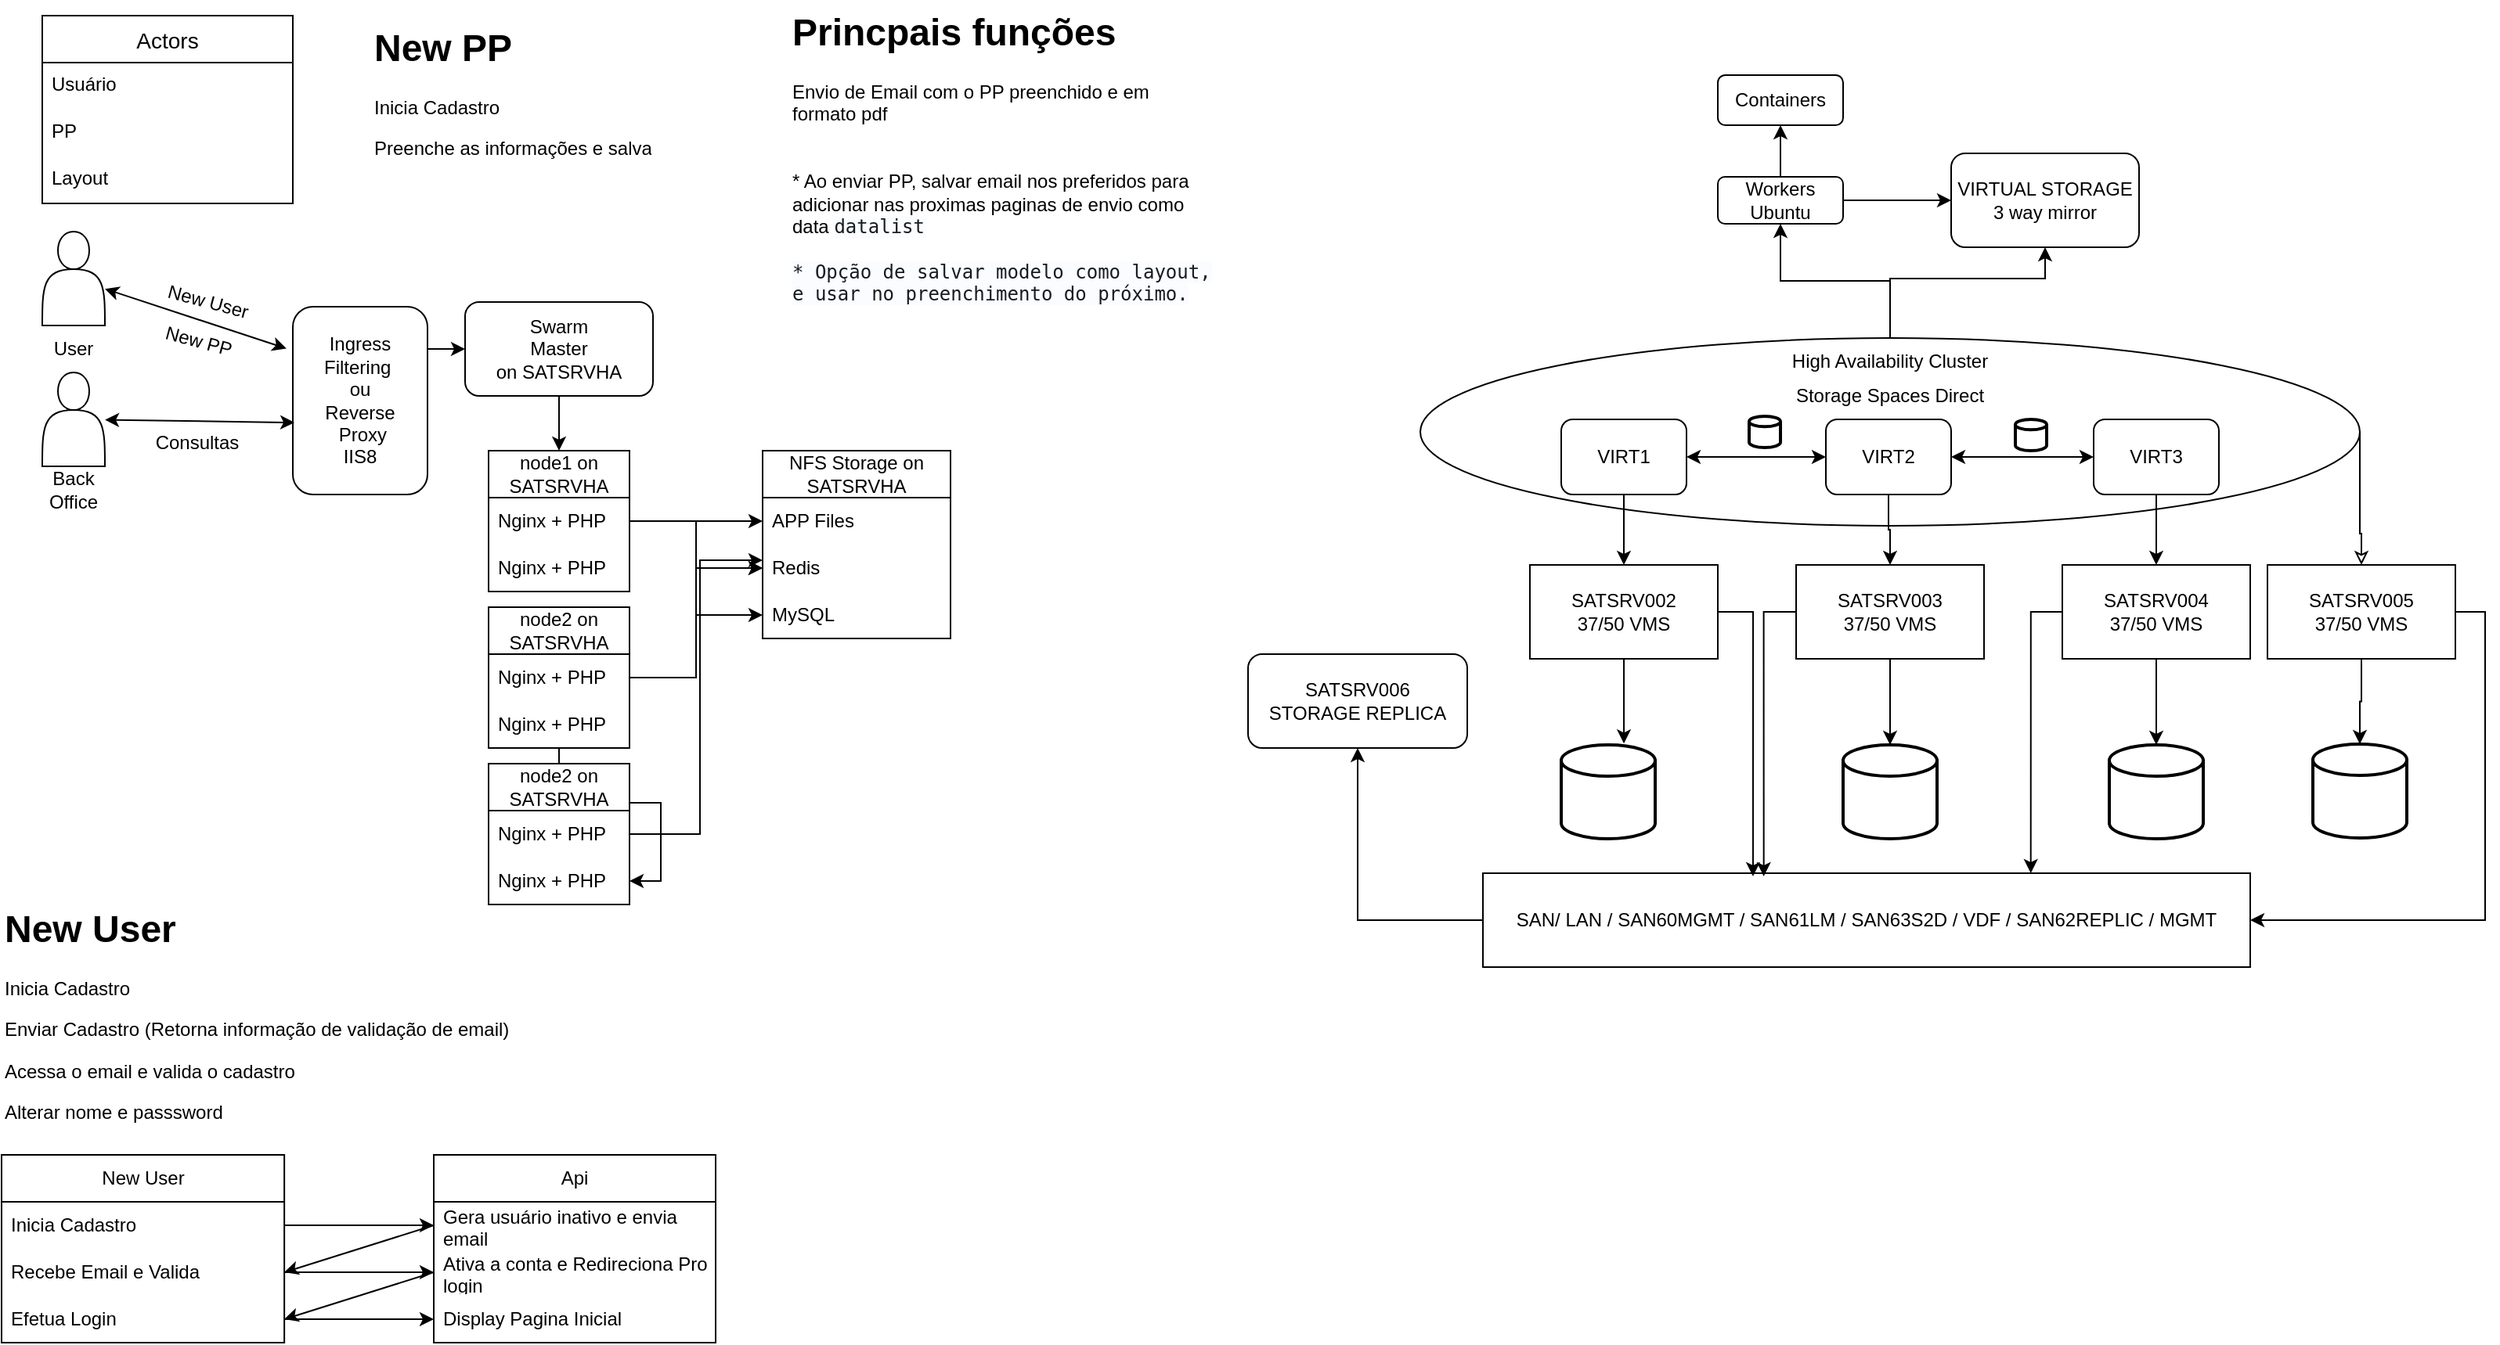 <mxfile version="26.0.10">
  <diagram name="Página-1" id="sRb1VMFzk7k9GQqIcpJP">
    <mxGraphModel dx="1434" dy="738" grid="1" gridSize="10" guides="1" tooltips="1" connect="1" arrows="1" fold="1" page="1" pageScale="1" pageWidth="827" pageHeight="1169" math="0" shadow="0">
      <root>
        <mxCell id="0" />
        <mxCell id="1" parent="0" />
        <mxCell id="ARVa0btEPRFmbiTW9nYL-86" value="" style="ellipse;whiteSpace=wrap;html=1;fillColor=none;" parent="1" vertex="1">
          <mxGeometry x="960" y="228" width="600" height="120" as="geometry" />
        </mxCell>
        <mxCell id="Wn1Gz2yx4NgpHpHnQSWB-1" value="&lt;div&gt;Ingress Filtering&amp;nbsp;&lt;/div&gt;&lt;div&gt;ou&lt;/div&gt;&lt;div&gt;Reverse&lt;/div&gt;&lt;div&gt;&lt;span style=&quot;background-color: transparent; color: light-dark(rgb(0, 0, 0), rgb(255, 255, 255));&quot;&gt;&amp;nbsp;Proxy&lt;/span&gt;&lt;/div&gt;&lt;div&gt;&lt;span style=&quot;background-color: transparent; color: light-dark(rgb(0, 0, 0), rgb(255, 255, 255));&quot;&gt;IIS8&lt;/span&gt;&lt;/div&gt;" style="rounded=1;whiteSpace=wrap;html=1;" parent="1" vertex="1">
          <mxGeometry x="240" y="208" width="86" height="120" as="geometry" />
        </mxCell>
        <mxCell id="Wn1Gz2yx4NgpHpHnQSWB-8" style="rounded=0;orthogonalLoop=1;jettySize=auto;html=1;entryX=-0.047;entryY=0.223;entryDx=0;entryDy=0;entryPerimeter=0;startArrow=classic;startFill=1;" parent="1" source="Wn1Gz2yx4NgpHpHnQSWB-6" target="Wn1Gz2yx4NgpHpHnQSWB-1" edge="1">
          <mxGeometry relative="1" as="geometry" />
        </mxCell>
        <mxCell id="Wn1Gz2yx4NgpHpHnQSWB-10" value="New User" style="text;html=1;align=center;verticalAlign=middle;whiteSpace=wrap;rounded=0;rotation=15;" parent="1" vertex="1">
          <mxGeometry x="151.29" y="195" width="70" height="20" as="geometry" />
        </mxCell>
        <mxCell id="ARVa0btEPRFmbiTW9nYL-18" style="edgeStyle=orthogonalEdgeStyle;rounded=0;orthogonalLoop=1;jettySize=auto;html=1;entryX=0.5;entryY=0;entryDx=0;entryDy=0;" parent="1" source="Wn1Gz2yx4NgpHpHnQSWB-64" target="ARVa0btEPRFmbiTW9nYL-1" edge="1">
          <mxGeometry relative="1" as="geometry" />
        </mxCell>
        <mxCell id="Wn1Gz2yx4NgpHpHnQSWB-64" value="Swarm&lt;div&gt;Master&lt;/div&gt;&lt;div&gt;on SATSRVHA&lt;/div&gt;" style="rounded=1;whiteSpace=wrap;html=1;" parent="1" vertex="1">
          <mxGeometry x="350" y="205" width="120" height="60" as="geometry" />
        </mxCell>
        <mxCell id="Wn1Gz2yx4NgpHpHnQSWB-68" style="edgeStyle=orthogonalEdgeStyle;rounded=0;orthogonalLoop=1;jettySize=auto;html=1;entryX=1;entryY=0.225;entryDx=0;entryDy=0;entryPerimeter=0;startArrow=classic;startFill=1;endArrow=none;endFill=0;" parent="1" source="Wn1Gz2yx4NgpHpHnQSWB-64" target="Wn1Gz2yx4NgpHpHnQSWB-1" edge="1">
          <mxGeometry relative="1" as="geometry" />
        </mxCell>
        <mxCell id="upmeUNGwV4wzVVxZJevL-4" value="Actors" style="swimlane;fontStyle=0;childLayout=stackLayout;horizontal=1;startSize=30;horizontalStack=0;resizeParent=1;resizeParentMax=0;resizeLast=0;collapsible=1;marginBottom=0;align=center;fontSize=14;swimlaneLine=1;resizable=1;container=1;" parent="1" vertex="1">
          <mxGeometry x="80" y="22" width="160" height="120" as="geometry" />
        </mxCell>
        <mxCell id="upmeUNGwV4wzVVxZJevL-5" value="Usuário" style="text;strokeColor=none;fillColor=none;spacingLeft=4;spacingRight=4;overflow=hidden;rotatable=0;points=[[0,0.5],[1,0.5]];portConstraint=eastwest;fontSize=12;whiteSpace=wrap;html=1;" parent="upmeUNGwV4wzVVxZJevL-4" vertex="1">
          <mxGeometry y="30" width="160" height="30" as="geometry" />
        </mxCell>
        <mxCell id="upmeUNGwV4wzVVxZJevL-6" value="PP" style="text;strokeColor=none;fillColor=none;spacingLeft=4;spacingRight=4;overflow=hidden;rotatable=0;points=[[0,0.5],[1,0.5]];portConstraint=eastwest;fontSize=12;whiteSpace=wrap;html=1;" parent="upmeUNGwV4wzVVxZJevL-4" vertex="1">
          <mxGeometry y="60" width="160" height="30" as="geometry" />
        </mxCell>
        <mxCell id="upmeUNGwV4wzVVxZJevL-7" value="Layout" style="text;strokeColor=none;fillColor=none;spacingLeft=4;spacingRight=4;overflow=hidden;rotatable=0;points=[[0,0.5],[1,0.5]];portConstraint=eastwest;fontSize=12;whiteSpace=wrap;html=1;" parent="upmeUNGwV4wzVVxZJevL-4" vertex="1">
          <mxGeometry y="90" width="160" height="30" as="geometry" />
        </mxCell>
        <mxCell id="upmeUNGwV4wzVVxZJevL-9" style="rounded=0;orthogonalLoop=1;jettySize=auto;html=1;entryX=0.012;entryY=0.617;entryDx=0;entryDy=0;entryPerimeter=0;startArrow=classic;startFill=1;" parent="1" source="upmeUNGwV4wzVVxZJevL-1" target="Wn1Gz2yx4NgpHpHnQSWB-1" edge="1">
          <mxGeometry relative="1" as="geometry" />
        </mxCell>
        <mxCell id="upmeUNGwV4wzVVxZJevL-10" value="Consultas" style="text;html=1;align=center;verticalAlign=middle;whiteSpace=wrap;rounded=0;rotation=0;" parent="1" vertex="1">
          <mxGeometry x="133.22" y="283.44" width="92.42" height="23.12" as="geometry" />
        </mxCell>
        <mxCell id="upmeUNGwV4wzVVxZJevL-23" value="" style="group" parent="1" vertex="1" connectable="0">
          <mxGeometry x="70" y="250" width="60" height="90" as="geometry" />
        </mxCell>
        <mxCell id="upmeUNGwV4wzVVxZJevL-1" value="" style="shape=actor;whiteSpace=wrap;html=1;movable=1;resizable=1;rotatable=1;deletable=1;editable=1;locked=0;connectable=1;" parent="upmeUNGwV4wzVVxZJevL-23" vertex="1">
          <mxGeometry x="10" width="40" height="60" as="geometry" />
        </mxCell>
        <mxCell id="upmeUNGwV4wzVVxZJevL-2" value="Back Office" style="text;html=1;align=center;verticalAlign=middle;whiteSpace=wrap;rounded=0;movable=1;resizable=1;rotatable=1;deletable=1;editable=1;locked=0;connectable=1;" parent="upmeUNGwV4wzVVxZJevL-23" vertex="1">
          <mxGeometry y="60" width="60" height="30" as="geometry" />
        </mxCell>
        <mxCell id="upmeUNGwV4wzVVxZJevL-24" value="" style="group" parent="1" vertex="1" connectable="0">
          <mxGeometry x="70" y="160" width="60" height="90" as="geometry" />
        </mxCell>
        <mxCell id="Wn1Gz2yx4NgpHpHnQSWB-6" value="" style="shape=actor;whiteSpace=wrap;html=1;" parent="upmeUNGwV4wzVVxZJevL-24" vertex="1">
          <mxGeometry x="10" width="40" height="60" as="geometry" />
        </mxCell>
        <mxCell id="Wn1Gz2yx4NgpHpHnQSWB-7" value="User" style="text;html=1;align=center;verticalAlign=middle;whiteSpace=wrap;rounded=0;" parent="upmeUNGwV4wzVVxZJevL-24" vertex="1">
          <mxGeometry y="60" width="60" height="30" as="geometry" />
        </mxCell>
        <mxCell id="upmeUNGwV4wzVVxZJevL-35" value="New PP" style="text;html=1;align=center;verticalAlign=middle;whiteSpace=wrap;rounded=0;rotation=15;" parent="1" vertex="1">
          <mxGeometry x="137.58" y="220" width="83.71" height="20" as="geometry" />
        </mxCell>
        <mxCell id="CH-ot6qZyjlO4fEg6qcQ-2" value="&lt;h1 style=&quot;margin-top: 0px;&quot;&gt;New User&lt;/h1&gt;&lt;p&gt;Inicia Cadastro&lt;/p&gt;&lt;p&gt;Enviar Cadastro (Retorna informação de validação de email)&lt;/p&gt;&lt;p&gt;Acessa o email e valida o cadastro&lt;/p&gt;&lt;p&gt;Alterar nome e passsword&lt;/p&gt;" style="text;html=1;whiteSpace=wrap;overflow=hidden;rounded=0;" parent="1" vertex="1">
          <mxGeometry x="54" y="585" width="340" height="155" as="geometry" />
        </mxCell>
        <mxCell id="CH-ot6qZyjlO4fEg6qcQ-4" value="&lt;h1 style=&quot;margin-top: 0px;&quot;&gt;Princpais funções&lt;/h1&gt;&lt;div&gt;Envio de Email com o PP preenchido e em formato pdf&amp;nbsp;&lt;/div&gt;&lt;div&gt;&lt;br&gt;&lt;/div&gt;&lt;div&gt;&lt;br&gt;&lt;/div&gt;&lt;div&gt;* Ao enviar PP, salvar email nos preferidos para adicionar nas proximas paginas de envio como data&amp;nbsp;&lt;span style=&quot;background-color: rgb(250, 252, 255); color: rgb(23, 28, 31); font-family: monospace; white-space-collapse: preserve;&quot;&gt;datalist&lt;/span&gt;&lt;/div&gt;&lt;div&gt;&lt;span style=&quot;background-color: rgb(250, 252, 255); color: rgb(23, 28, 31); font-family: monospace; white-space-collapse: preserve;&quot;&gt;&lt;br&gt;&lt;/span&gt;&lt;/div&gt;&lt;div&gt;&lt;span style=&quot;background-color: rgb(250, 252, 255); color: rgb(23, 28, 31); font-family: monospace; white-space-collapse: preserve;&quot;&gt;* Opção de salvar modelo como layout, e usar no preenchimento do próximo.&lt;/span&gt;&lt;/div&gt;" style="text;html=1;whiteSpace=wrap;overflow=hidden;rounded=0;" parent="1" vertex="1">
          <mxGeometry x="557" y="12" width="270" height="208" as="geometry" />
        </mxCell>
        <mxCell id="ARVa0btEPRFmbiTW9nYL-1" value="node1 on SATSRVHA" style="swimlane;fontStyle=0;childLayout=stackLayout;horizontal=1;startSize=30;horizontalStack=0;resizeParent=1;resizeParentMax=0;resizeLast=0;collapsible=1;marginBottom=0;whiteSpace=wrap;html=1;" parent="1" vertex="1">
          <mxGeometry x="365" y="300" width="90" height="90" as="geometry" />
        </mxCell>
        <mxCell id="ARVa0btEPRFmbiTW9nYL-2" value="Nginx + PHP" style="text;strokeColor=none;fillColor=none;align=left;verticalAlign=middle;spacingLeft=4;spacingRight=4;overflow=hidden;points=[[0,0.5],[1,0.5]];portConstraint=eastwest;rotatable=0;whiteSpace=wrap;html=1;" parent="ARVa0btEPRFmbiTW9nYL-1" vertex="1">
          <mxGeometry y="30" width="90" height="30" as="geometry" />
        </mxCell>
        <mxCell id="ARVa0btEPRFmbiTW9nYL-57" value="Nginx + PHP" style="text;strokeColor=none;fillColor=none;align=left;verticalAlign=middle;spacingLeft=4;spacingRight=4;overflow=hidden;points=[[0,0.5],[1,0.5]];portConstraint=eastwest;rotatable=0;whiteSpace=wrap;html=1;" parent="ARVa0btEPRFmbiTW9nYL-1" vertex="1">
          <mxGeometry y="60" width="90" height="30" as="geometry" />
        </mxCell>
        <mxCell id="ARVa0btEPRFmbiTW9nYL-10" value="NFS Storage on&lt;div&gt;SATSRVHA&lt;/div&gt;" style="swimlane;fontStyle=0;childLayout=stackLayout;horizontal=1;startSize=30;horizontalStack=0;resizeParent=1;resizeParentMax=0;resizeLast=0;collapsible=1;marginBottom=0;whiteSpace=wrap;html=1;" parent="1" vertex="1">
          <mxGeometry x="540" y="300" width="120" height="120" as="geometry" />
        </mxCell>
        <mxCell id="ARVa0btEPRFmbiTW9nYL-12" value="APP Files" style="text;strokeColor=none;fillColor=none;align=left;verticalAlign=middle;spacingLeft=4;spacingRight=4;overflow=hidden;points=[[0,0.5],[1,0.5]];portConstraint=eastwest;rotatable=0;whiteSpace=wrap;html=1;" parent="ARVa0btEPRFmbiTW9nYL-10" vertex="1">
          <mxGeometry y="30" width="120" height="30" as="geometry" />
        </mxCell>
        <mxCell id="ARVa0btEPRFmbiTW9nYL-13" value="Redis" style="text;strokeColor=none;fillColor=none;align=left;verticalAlign=middle;spacingLeft=4;spacingRight=4;overflow=hidden;points=[[0,0.5],[1,0.5]];portConstraint=eastwest;rotatable=0;whiteSpace=wrap;html=1;" parent="ARVa0btEPRFmbiTW9nYL-10" vertex="1">
          <mxGeometry y="60" width="120" height="30" as="geometry" />
        </mxCell>
        <mxCell id="ARVa0btEPRFmbiTW9nYL-44" value="MySQL" style="text;strokeColor=none;fillColor=none;align=left;verticalAlign=middle;spacingLeft=4;spacingRight=4;overflow=hidden;points=[[0,0.5],[1,0.5]];portConstraint=eastwest;rotatable=0;whiteSpace=wrap;html=1;" parent="ARVa0btEPRFmbiTW9nYL-10" vertex="1">
          <mxGeometry y="90" width="120" height="30" as="geometry" />
        </mxCell>
        <mxCell id="ARVa0btEPRFmbiTW9nYL-14" style="edgeStyle=orthogonalEdgeStyle;rounded=0;orthogonalLoop=1;jettySize=auto;html=1;exitX=1;exitY=0.5;exitDx=0;exitDy=0;entryX=0;entryY=0.5;entryDx=0;entryDy=0;startArrow=none;startFill=0;" parent="1" source="ARVa0btEPRFmbiTW9nYL-2" target="ARVa0btEPRFmbiTW9nYL-12" edge="1">
          <mxGeometry relative="1" as="geometry" />
        </mxCell>
        <mxCell id="ARVa0btEPRFmbiTW9nYL-45" style="edgeStyle=orthogonalEdgeStyle;rounded=0;orthogonalLoop=1;jettySize=auto;html=1;entryX=0;entryY=0.5;entryDx=0;entryDy=0;" parent="1" source="ARVa0btEPRFmbiTW9nYL-2" target="ARVa0btEPRFmbiTW9nYL-13" edge="1">
          <mxGeometry relative="1" as="geometry" />
        </mxCell>
        <mxCell id="ARVa0btEPRFmbiTW9nYL-46" style="edgeStyle=orthogonalEdgeStyle;rounded=0;orthogonalLoop=1;jettySize=auto;html=1;exitX=1;exitY=0.5;exitDx=0;exitDy=0;entryX=0;entryY=0.5;entryDx=0;entryDy=0;startArrow=none;startFill=0;" parent="1" source="ARVa0btEPRFmbiTW9nYL-2" target="ARVa0btEPRFmbiTW9nYL-44" edge="1">
          <mxGeometry relative="1" as="geometry" />
        </mxCell>
        <mxCell id="ARVa0btEPRFmbiTW9nYL-63" value="" style="edgeStyle=orthogonalEdgeStyle;rounded=0;orthogonalLoop=1;jettySize=auto;html=1;" parent="1" source="ARVa0btEPRFmbiTW9nYL-47" target="ARVa0btEPRFmbiTW9nYL-61" edge="1">
          <mxGeometry relative="1" as="geometry" />
        </mxCell>
        <mxCell id="ARVa0btEPRFmbiTW9nYL-47" value="node2 on SATSRVHA" style="swimlane;fontStyle=0;childLayout=stackLayout;horizontal=1;startSize=30;horizontalStack=0;resizeParent=1;resizeParentMax=0;resizeLast=0;collapsible=1;marginBottom=0;whiteSpace=wrap;html=1;" parent="1" vertex="1">
          <mxGeometry x="365" y="400" width="90" height="90" as="geometry" />
        </mxCell>
        <mxCell id="ARVa0btEPRFmbiTW9nYL-48" value="Nginx + PHP" style="text;strokeColor=none;fillColor=none;align=left;verticalAlign=middle;spacingLeft=4;spacingRight=4;overflow=hidden;points=[[0,0.5],[1,0.5]];portConstraint=eastwest;rotatable=0;whiteSpace=wrap;html=1;" parent="ARVa0btEPRFmbiTW9nYL-47" vertex="1">
          <mxGeometry y="30" width="90" height="30" as="geometry" />
        </mxCell>
        <mxCell id="ARVa0btEPRFmbiTW9nYL-51" value="Nginx + PHP" style="text;strokeColor=none;fillColor=none;align=left;verticalAlign=middle;spacingLeft=4;spacingRight=4;overflow=hidden;points=[[0,0.5],[1,0.5]];portConstraint=eastwest;rotatable=0;whiteSpace=wrap;html=1;" parent="ARVa0btEPRFmbiTW9nYL-47" vertex="1">
          <mxGeometry y="60" width="90" height="30" as="geometry" />
        </mxCell>
        <mxCell id="ARVa0btEPRFmbiTW9nYL-58" style="edgeStyle=orthogonalEdgeStyle;rounded=0;orthogonalLoop=1;jettySize=auto;html=1;entryX=0;entryY=0.5;entryDx=0;entryDy=0;" parent="1" source="ARVa0btEPRFmbiTW9nYL-48" target="ARVa0btEPRFmbiTW9nYL-13" edge="1">
          <mxGeometry relative="1" as="geometry" />
        </mxCell>
        <mxCell id="ARVa0btEPRFmbiTW9nYL-59" value="node2 on SATSRVHA" style="swimlane;fontStyle=0;childLayout=stackLayout;horizontal=1;startSize=30;horizontalStack=0;resizeParent=1;resizeParentMax=0;resizeLast=0;collapsible=1;marginBottom=0;whiteSpace=wrap;html=1;" parent="1" vertex="1">
          <mxGeometry x="365" y="500" width="90" height="90" as="geometry" />
        </mxCell>
        <mxCell id="ARVa0btEPRFmbiTW9nYL-60" value="Nginx + PHP" style="text;strokeColor=none;fillColor=none;align=left;verticalAlign=middle;spacingLeft=4;spacingRight=4;overflow=hidden;points=[[0,0.5],[1,0.5]];portConstraint=eastwest;rotatable=0;whiteSpace=wrap;html=1;" parent="ARVa0btEPRFmbiTW9nYL-59" vertex="1">
          <mxGeometry y="30" width="90" height="30" as="geometry" />
        </mxCell>
        <mxCell id="ARVa0btEPRFmbiTW9nYL-61" value="Nginx + PHP" style="text;strokeColor=none;fillColor=none;align=left;verticalAlign=middle;spacingLeft=4;spacingRight=4;overflow=hidden;points=[[0,0.5],[1,0.5]];portConstraint=eastwest;rotatable=0;whiteSpace=wrap;html=1;" parent="ARVa0btEPRFmbiTW9nYL-59" vertex="1">
          <mxGeometry y="60" width="90" height="30" as="geometry" />
        </mxCell>
        <mxCell id="ARVa0btEPRFmbiTW9nYL-62" style="edgeStyle=orthogonalEdgeStyle;rounded=0;orthogonalLoop=1;jettySize=auto;html=1;" parent="1" source="ARVa0btEPRFmbiTW9nYL-60" edge="1">
          <mxGeometry relative="1" as="geometry">
            <mxPoint x="540" y="370" as="targetPoint" />
            <Array as="points">
              <mxPoint x="500" y="545" />
              <mxPoint x="500" y="370" />
            </Array>
          </mxGeometry>
        </mxCell>
        <mxCell id="ARVa0btEPRFmbiTW9nYL-64" value="SATSRV002&lt;div&gt;37/50 VMS&lt;/div&gt;" style="rounded=0;whiteSpace=wrap;html=1;" parent="1" vertex="1">
          <mxGeometry x="1030" y="373" width="120" height="60" as="geometry" />
        </mxCell>
        <mxCell id="ARVa0btEPRFmbiTW9nYL-65" value="SATSRV003&lt;div&gt;37/50 VMS&lt;/div&gt;" style="rounded=0;whiteSpace=wrap;html=1;" parent="1" vertex="1">
          <mxGeometry x="1200" y="373" width="120" height="60" as="geometry" />
        </mxCell>
        <mxCell id="ARVa0btEPRFmbiTW9nYL-66" value="SATSRV004&lt;div&gt;37/50 VMS&lt;/div&gt;" style="rounded=0;whiteSpace=wrap;html=1;" parent="1" vertex="1">
          <mxGeometry x="1370" y="373" width="120" height="60" as="geometry" />
        </mxCell>
        <mxCell id="ARVa0btEPRFmbiTW9nYL-71" style="edgeStyle=orthogonalEdgeStyle;rounded=0;orthogonalLoop=1;jettySize=auto;html=1;entryX=0.5;entryY=0;entryDx=0;entryDy=0;" parent="1" source="ARVa0btEPRFmbiTW9nYL-68" target="ARVa0btEPRFmbiTW9nYL-64" edge="1">
          <mxGeometry relative="1" as="geometry" />
        </mxCell>
        <mxCell id="ARVa0btEPRFmbiTW9nYL-68" value="VIRT1" style="rounded=1;whiteSpace=wrap;html=1;" parent="1" vertex="1">
          <mxGeometry x="1050" y="280" width="80" height="48" as="geometry" />
        </mxCell>
        <mxCell id="ARVa0btEPRFmbiTW9nYL-80" style="edgeStyle=orthogonalEdgeStyle;rounded=0;orthogonalLoop=1;jettySize=auto;html=1;entryX=0;entryY=0.5;entryDx=0;entryDy=0;startArrow=classic;startFill=1;" parent="1" source="ARVa0btEPRFmbiTW9nYL-69" target="ARVa0btEPRFmbiTW9nYL-70" edge="1">
          <mxGeometry relative="1" as="geometry" />
        </mxCell>
        <mxCell id="ARVa0btEPRFmbiTW9nYL-81" style="edgeStyle=orthogonalEdgeStyle;rounded=0;orthogonalLoop=1;jettySize=auto;html=1;entryX=1;entryY=0.5;entryDx=0;entryDy=0;startArrow=classic;startFill=1;" parent="1" source="ARVa0btEPRFmbiTW9nYL-69" target="ARVa0btEPRFmbiTW9nYL-68" edge="1">
          <mxGeometry relative="1" as="geometry" />
        </mxCell>
        <mxCell id="ARVa0btEPRFmbiTW9nYL-82" style="edgeStyle=orthogonalEdgeStyle;rounded=0;orthogonalLoop=1;jettySize=auto;html=1;entryX=0.5;entryY=0;entryDx=0;entryDy=0;" parent="1" source="ARVa0btEPRFmbiTW9nYL-69" target="ARVa0btEPRFmbiTW9nYL-65" edge="1">
          <mxGeometry relative="1" as="geometry" />
        </mxCell>
        <mxCell id="ARVa0btEPRFmbiTW9nYL-69" value="VIRT2" style="rounded=1;whiteSpace=wrap;html=1;" parent="1" vertex="1">
          <mxGeometry x="1219" y="280" width="80" height="48" as="geometry" />
        </mxCell>
        <mxCell id="ARVa0btEPRFmbiTW9nYL-73" style="edgeStyle=orthogonalEdgeStyle;rounded=0;orthogonalLoop=1;jettySize=auto;html=1;" parent="1" source="ARVa0btEPRFmbiTW9nYL-70" target="ARVa0btEPRFmbiTW9nYL-66" edge="1">
          <mxGeometry relative="1" as="geometry" />
        </mxCell>
        <mxCell id="ARVa0btEPRFmbiTW9nYL-70" value="VIRT3" style="rounded=1;whiteSpace=wrap;html=1;" parent="1" vertex="1">
          <mxGeometry x="1390" y="280" width="80" height="48" as="geometry" />
        </mxCell>
        <mxCell id="ARVa0btEPRFmbiTW9nYL-74" value="" style="strokeWidth=2;html=1;shape=mxgraph.flowchart.database;whiteSpace=wrap;" parent="1" vertex="1">
          <mxGeometry x="1050" y="488" width="60" height="60" as="geometry" />
        </mxCell>
        <mxCell id="ARVa0btEPRFmbiTW9nYL-75" value="" style="strokeWidth=2;html=1;shape=mxgraph.flowchart.database;whiteSpace=wrap;" parent="1" vertex="1">
          <mxGeometry x="1230" y="488" width="60" height="60" as="geometry" />
        </mxCell>
        <mxCell id="ARVa0btEPRFmbiTW9nYL-76" value="" style="strokeWidth=2;html=1;shape=mxgraph.flowchart.database;whiteSpace=wrap;" parent="1" vertex="1">
          <mxGeometry x="1400" y="488" width="60" height="60" as="geometry" />
        </mxCell>
        <mxCell id="ARVa0btEPRFmbiTW9nYL-77" style="edgeStyle=orthogonalEdgeStyle;rounded=0;orthogonalLoop=1;jettySize=auto;html=1;entryX=0.667;entryY=-0.014;entryDx=0;entryDy=0;entryPerimeter=0;" parent="1" source="ARVa0btEPRFmbiTW9nYL-64" target="ARVa0btEPRFmbiTW9nYL-74" edge="1">
          <mxGeometry relative="1" as="geometry" />
        </mxCell>
        <mxCell id="ARVa0btEPRFmbiTW9nYL-78" style="edgeStyle=orthogonalEdgeStyle;rounded=0;orthogonalLoop=1;jettySize=auto;html=1;entryX=0.5;entryY=0;entryDx=0;entryDy=0;entryPerimeter=0;" parent="1" source="ARVa0btEPRFmbiTW9nYL-65" target="ARVa0btEPRFmbiTW9nYL-75" edge="1">
          <mxGeometry relative="1" as="geometry" />
        </mxCell>
        <mxCell id="ARVa0btEPRFmbiTW9nYL-79" style="edgeStyle=orthogonalEdgeStyle;rounded=0;orthogonalLoop=1;jettySize=auto;html=1;entryX=0.5;entryY=0;entryDx=0;entryDy=0;entryPerimeter=0;" parent="1" source="ARVa0btEPRFmbiTW9nYL-66" target="ARVa0btEPRFmbiTW9nYL-76" edge="1">
          <mxGeometry relative="1" as="geometry" />
        </mxCell>
        <mxCell id="ARVa0btEPRFmbiTW9nYL-83" value="" style="strokeWidth=2;html=1;shape=mxgraph.flowchart.database;whiteSpace=wrap;" parent="1" vertex="1">
          <mxGeometry x="1170" y="278" width="20" height="20" as="geometry" />
        </mxCell>
        <mxCell id="ARVa0btEPRFmbiTW9nYL-85" value="" style="strokeWidth=2;html=1;shape=mxgraph.flowchart.database;whiteSpace=wrap;" parent="1" vertex="1">
          <mxGeometry x="1340" y="280" width="20" height="20" as="geometry" />
        </mxCell>
        <mxCell id="ARVa0btEPRFmbiTW9nYL-87" value="VIRTUAL STORAGE&lt;div&gt;3 way mirror&lt;/div&gt;" style="rounded=1;whiteSpace=wrap;html=1;" parent="1" vertex="1">
          <mxGeometry x="1299" y="110" width="120" height="60" as="geometry" />
        </mxCell>
        <mxCell id="ARVa0btEPRFmbiTW9nYL-89" value="Storage Spaces Direct" style="text;html=1;align=center;verticalAlign=middle;whiteSpace=wrap;rounded=0;" parent="1" vertex="1">
          <mxGeometry x="1190" y="250" width="140" height="30" as="geometry" />
        </mxCell>
        <mxCell id="ARVa0btEPRFmbiTW9nYL-103" style="edgeStyle=orthogonalEdgeStyle;rounded=0;orthogonalLoop=1;jettySize=auto;html=1;entryX=0.5;entryY=1;entryDx=0;entryDy=0;" parent="1" source="ARVa0btEPRFmbiTW9nYL-90" target="ARVa0btEPRFmbiTW9nYL-102" edge="1">
          <mxGeometry relative="1" as="geometry" />
        </mxCell>
        <mxCell id="ARVa0btEPRFmbiTW9nYL-90" value="SAN/ LAN / SAN60MGMT / SAN61LM / SAN63S2D / VDF / SAN62REPLIC / MGMT" style="rounded=0;whiteSpace=wrap;html=1;" parent="1" vertex="1">
          <mxGeometry x="1000" y="570" width="490" height="60" as="geometry" />
        </mxCell>
        <mxCell id="ARVa0btEPRFmbiTW9nYL-93" style="edgeStyle=orthogonalEdgeStyle;rounded=0;orthogonalLoop=1;jettySize=auto;html=1;exitX=0;exitY=0.5;exitDx=0;exitDy=0;entryX=0.714;entryY=0;entryDx=0;entryDy=0;entryPerimeter=0;" parent="1" source="ARVa0btEPRFmbiTW9nYL-66" target="ARVa0btEPRFmbiTW9nYL-90" edge="1">
          <mxGeometry relative="1" as="geometry" />
        </mxCell>
        <mxCell id="ARVa0btEPRFmbiTW9nYL-99" style="edgeStyle=orthogonalEdgeStyle;rounded=0;orthogonalLoop=1;jettySize=auto;html=1;exitX=0.5;exitY=0;exitDx=0;exitDy=0;entryX=0.5;entryY=1;entryDx=0;entryDy=0;" parent="1" source="ARVa0btEPRFmbiTW9nYL-94" target="ARVa0btEPRFmbiTW9nYL-95" edge="1">
          <mxGeometry relative="1" as="geometry" />
        </mxCell>
        <mxCell id="ARVa0btEPRFmbiTW9nYL-101" style="edgeStyle=orthogonalEdgeStyle;rounded=0;orthogonalLoop=1;jettySize=auto;html=1;" parent="1" source="ARVa0btEPRFmbiTW9nYL-94" target="ARVa0btEPRFmbiTW9nYL-87" edge="1">
          <mxGeometry relative="1" as="geometry">
            <Array as="points">
              <mxPoint x="1260" y="190" />
            </Array>
          </mxGeometry>
        </mxCell>
        <mxCell id="ARVa0btEPRFmbiTW9nYL-94" value="High Availability Cluster" style="text;html=1;align=center;verticalAlign=middle;whiteSpace=wrap;rounded=0;" parent="1" vertex="1">
          <mxGeometry x="1190" y="228" width="140" height="30" as="geometry" />
        </mxCell>
        <mxCell id="ARVa0btEPRFmbiTW9nYL-98" style="edgeStyle=orthogonalEdgeStyle;rounded=0;orthogonalLoop=1;jettySize=auto;html=1;entryX=0.5;entryY=1;entryDx=0;entryDy=0;" parent="1" source="ARVa0btEPRFmbiTW9nYL-95" target="ARVa0btEPRFmbiTW9nYL-97" edge="1">
          <mxGeometry relative="1" as="geometry" />
        </mxCell>
        <mxCell id="ARVa0btEPRFmbiTW9nYL-100" style="edgeStyle=orthogonalEdgeStyle;rounded=0;orthogonalLoop=1;jettySize=auto;html=1;entryX=0;entryY=0.5;entryDx=0;entryDy=0;" parent="1" source="ARVa0btEPRFmbiTW9nYL-95" target="ARVa0btEPRFmbiTW9nYL-87" edge="1">
          <mxGeometry relative="1" as="geometry" />
        </mxCell>
        <mxCell id="ARVa0btEPRFmbiTW9nYL-95" value="Workers&lt;div&gt;Ubuntu&lt;/div&gt;" style="rounded=1;whiteSpace=wrap;html=1;" parent="1" vertex="1">
          <mxGeometry x="1150" y="125" width="80" height="30" as="geometry" />
        </mxCell>
        <mxCell id="ARVa0btEPRFmbiTW9nYL-97" value="Containers" style="rounded=1;whiteSpace=wrap;html=1;" parent="1" vertex="1">
          <mxGeometry x="1150" y="60" width="80" height="32" as="geometry" />
        </mxCell>
        <mxCell id="ARVa0btEPRFmbiTW9nYL-102" value="SATSRV006&lt;div&gt;STORAGE REPLICA&lt;/div&gt;" style="rounded=1;whiteSpace=wrap;html=1;" parent="1" vertex="1">
          <mxGeometry x="850" y="430" width="140" height="60" as="geometry" />
        </mxCell>
        <mxCell id="ARVa0btEPRFmbiTW9nYL-104" style="edgeStyle=orthogonalEdgeStyle;rounded=0;orthogonalLoop=1;jettySize=auto;html=1;exitX=1;exitY=0.5;exitDx=0;exitDy=0;entryX=0.352;entryY=0.033;entryDx=0;entryDy=0;entryPerimeter=0;" parent="1" source="ARVa0btEPRFmbiTW9nYL-64" target="ARVa0btEPRFmbiTW9nYL-90" edge="1">
          <mxGeometry relative="1" as="geometry" />
        </mxCell>
        <mxCell id="ARVa0btEPRFmbiTW9nYL-105" style="edgeStyle=orthogonalEdgeStyle;rounded=0;orthogonalLoop=1;jettySize=auto;html=1;exitX=0;exitY=0.5;exitDx=0;exitDy=0;entryX=0.366;entryY=0.033;entryDx=0;entryDy=0;entryPerimeter=0;" parent="1" source="ARVa0btEPRFmbiTW9nYL-65" target="ARVa0btEPRFmbiTW9nYL-90" edge="1">
          <mxGeometry relative="1" as="geometry" />
        </mxCell>
        <mxCell id="ARVa0btEPRFmbiTW9nYL-111" style="edgeStyle=orthogonalEdgeStyle;rounded=0;orthogonalLoop=1;jettySize=auto;html=1;entryX=1;entryY=0.5;entryDx=0;entryDy=0;" parent="1" source="ARVa0btEPRFmbiTW9nYL-108" target="ARVa0btEPRFmbiTW9nYL-90" edge="1">
          <mxGeometry relative="1" as="geometry">
            <Array as="points">
              <mxPoint x="1640" y="403" />
              <mxPoint x="1640" y="600" />
            </Array>
          </mxGeometry>
        </mxCell>
        <mxCell id="ARVa0btEPRFmbiTW9nYL-114" style="edgeStyle=orthogonalEdgeStyle;rounded=0;orthogonalLoop=1;jettySize=auto;html=1;entryX=1;entryY=0.5;entryDx=0;entryDy=0;startArrow=classic;startFill=0;endArrow=none;" parent="1" source="ARVa0btEPRFmbiTW9nYL-108" target="ARVa0btEPRFmbiTW9nYL-86" edge="1">
          <mxGeometry relative="1" as="geometry">
            <Array as="points">
              <mxPoint x="1561" y="353" />
              <mxPoint x="1560" y="353" />
            </Array>
          </mxGeometry>
        </mxCell>
        <mxCell id="ARVa0btEPRFmbiTW9nYL-108" value="SATSRV005&lt;div&gt;37/50 VMS&lt;/div&gt;" style="rounded=0;whiteSpace=wrap;html=1;" parent="1" vertex="1">
          <mxGeometry x="1501" y="373" width="120" height="60" as="geometry" />
        </mxCell>
        <mxCell id="ARVa0btEPRFmbiTW9nYL-109" value="" style="strokeWidth=2;html=1;shape=mxgraph.flowchart.database;whiteSpace=wrap;" parent="1" vertex="1">
          <mxGeometry x="1530" y="487.5" width="60" height="60" as="geometry" />
        </mxCell>
        <mxCell id="ARVa0btEPRFmbiTW9nYL-110" style="edgeStyle=orthogonalEdgeStyle;rounded=0;orthogonalLoop=1;jettySize=auto;html=1;entryX=0.5;entryY=0;entryDx=0;entryDy=0;entryPerimeter=0;" parent="1" source="ARVa0btEPRFmbiTW9nYL-108" target="ARVa0btEPRFmbiTW9nYL-109" edge="1">
          <mxGeometry relative="1" as="geometry" />
        </mxCell>
        <mxCell id="MJmKFxles7q73hkcpPxF-3" value="New User" style="swimlane;fontStyle=0;childLayout=stackLayout;horizontal=1;startSize=30;horizontalStack=0;resizeParent=1;resizeParentMax=0;resizeLast=0;collapsible=1;marginBottom=0;whiteSpace=wrap;html=1;" parent="1" vertex="1">
          <mxGeometry x="54" y="750" width="180.57" height="120" as="geometry" />
        </mxCell>
        <mxCell id="MJmKFxles7q73hkcpPxF-4" value="Inicia Cadastro" style="text;strokeColor=none;fillColor=none;align=left;verticalAlign=middle;spacingLeft=4;spacingRight=4;overflow=hidden;points=[[0,0.5],[1,0.5]];portConstraint=eastwest;rotatable=0;whiteSpace=wrap;html=1;" parent="MJmKFxles7q73hkcpPxF-3" vertex="1">
          <mxGeometry y="30" width="180.57" height="30" as="geometry" />
        </mxCell>
        <mxCell id="MJmKFxles7q73hkcpPxF-5" value="Recebe Email e Valida&lt;span style=&quot;white-space: pre;&quot;&gt;&#x9;&lt;/span&gt;" style="text;strokeColor=none;fillColor=none;align=left;verticalAlign=middle;spacingLeft=4;spacingRight=4;overflow=hidden;points=[[0,0.5],[1,0.5]];portConstraint=eastwest;rotatable=0;whiteSpace=wrap;html=1;" parent="MJmKFxles7q73hkcpPxF-3" vertex="1">
          <mxGeometry y="60" width="180.57" height="30" as="geometry" />
        </mxCell>
        <mxCell id="MJmKFxles7q73hkcpPxF-6" value="Efetua Login" style="text;strokeColor=none;fillColor=none;align=left;verticalAlign=middle;spacingLeft=4;spacingRight=4;overflow=hidden;points=[[0,0.5],[1,0.5]];portConstraint=eastwest;rotatable=0;whiteSpace=wrap;html=1;" parent="MJmKFxles7q73hkcpPxF-3" vertex="1">
          <mxGeometry y="90" width="180.57" height="30" as="geometry" />
        </mxCell>
        <mxCell id="MJmKFxles7q73hkcpPxF-7" value="Api" style="swimlane;fontStyle=0;childLayout=stackLayout;horizontal=1;startSize=30;horizontalStack=0;resizeParent=1;resizeParentMax=0;resizeLast=0;collapsible=1;marginBottom=0;whiteSpace=wrap;html=1;" parent="1" vertex="1">
          <mxGeometry x="330" y="750" width="180" height="120" as="geometry" />
        </mxCell>
        <mxCell id="MJmKFxles7q73hkcpPxF-8" value="Gera usuário inativo e envia email" style="text;strokeColor=none;fillColor=none;align=left;verticalAlign=middle;spacingLeft=4;spacingRight=4;overflow=hidden;points=[[0,0.5],[1,0.5]];portConstraint=eastwest;rotatable=0;whiteSpace=wrap;html=1;" parent="MJmKFxles7q73hkcpPxF-7" vertex="1">
          <mxGeometry y="30" width="180" height="30" as="geometry" />
        </mxCell>
        <mxCell id="MJmKFxles7q73hkcpPxF-9" value="Ativa a conta e Redireciona Pro login" style="text;strokeColor=none;fillColor=none;align=left;verticalAlign=middle;spacingLeft=4;spacingRight=4;overflow=hidden;points=[[0,0.5],[1,0.5]];portConstraint=eastwest;rotatable=0;whiteSpace=wrap;html=1;" parent="MJmKFxles7q73hkcpPxF-7" vertex="1">
          <mxGeometry y="60" width="180" height="30" as="geometry" />
        </mxCell>
        <mxCell id="MJmKFxles7q73hkcpPxF-10" value="Display Pagina Inicial" style="text;strokeColor=none;fillColor=none;align=left;verticalAlign=middle;spacingLeft=4;spacingRight=4;overflow=hidden;points=[[0,0.5],[1,0.5]];portConstraint=eastwest;rotatable=0;whiteSpace=wrap;html=1;" parent="MJmKFxles7q73hkcpPxF-7" vertex="1">
          <mxGeometry y="90" width="180" height="30" as="geometry" />
        </mxCell>
        <mxCell id="MJmKFxles7q73hkcpPxF-11" style="edgeStyle=orthogonalEdgeStyle;rounded=0;orthogonalLoop=1;jettySize=auto;html=1;entryX=0;entryY=0.5;entryDx=0;entryDy=0;" parent="1" source="MJmKFxles7q73hkcpPxF-4" target="MJmKFxles7q73hkcpPxF-8" edge="1">
          <mxGeometry relative="1" as="geometry" />
        </mxCell>
        <mxCell id="MJmKFxles7q73hkcpPxF-13" style="edgeStyle=orthogonalEdgeStyle;rounded=0;orthogonalLoop=1;jettySize=auto;html=1;entryX=0;entryY=0.5;entryDx=0;entryDy=0;" parent="1" source="MJmKFxles7q73hkcpPxF-5" target="MJmKFxles7q73hkcpPxF-9" edge="1">
          <mxGeometry relative="1" as="geometry" />
        </mxCell>
        <mxCell id="MJmKFxles7q73hkcpPxF-15" style="edgeStyle=orthogonalEdgeStyle;rounded=0;orthogonalLoop=1;jettySize=auto;html=1;entryX=0;entryY=0.5;entryDx=0;entryDy=0;" parent="1" source="MJmKFxles7q73hkcpPxF-6" target="MJmKFxles7q73hkcpPxF-10" edge="1">
          <mxGeometry relative="1" as="geometry" />
        </mxCell>
        <mxCell id="MJmKFxles7q73hkcpPxF-17" style="rounded=0;orthogonalLoop=1;jettySize=auto;html=1;exitX=0;exitY=0.5;exitDx=0;exitDy=0;entryX=1;entryY=0.5;entryDx=0;entryDy=0;" parent="1" source="MJmKFxles7q73hkcpPxF-9" target="MJmKFxles7q73hkcpPxF-6" edge="1">
          <mxGeometry relative="1" as="geometry" />
        </mxCell>
        <mxCell id="MJmKFxles7q73hkcpPxF-18" style="rounded=0;orthogonalLoop=1;jettySize=auto;html=1;entryX=1;entryY=0.5;entryDx=0;entryDy=0;exitX=0;exitY=0.5;exitDx=0;exitDy=0;" parent="1" source="MJmKFxles7q73hkcpPxF-8" target="MJmKFxles7q73hkcpPxF-5" edge="1">
          <mxGeometry relative="1" as="geometry" />
        </mxCell>
        <mxCell id="MJmKFxles7q73hkcpPxF-19" value="&lt;h1 style=&quot;margin-top: 0px;&quot;&gt;New PP&lt;/h1&gt;&lt;p&gt;Inicia Cadastro&lt;/p&gt;&lt;p&gt;Preenche as informações e salva&lt;/p&gt;" style="text;html=1;whiteSpace=wrap;overflow=hidden;rounded=0;" parent="1" vertex="1">
          <mxGeometry x="290" y="22" width="220" height="98" as="geometry" />
        </mxCell>
      </root>
    </mxGraphModel>
  </diagram>
</mxfile>
